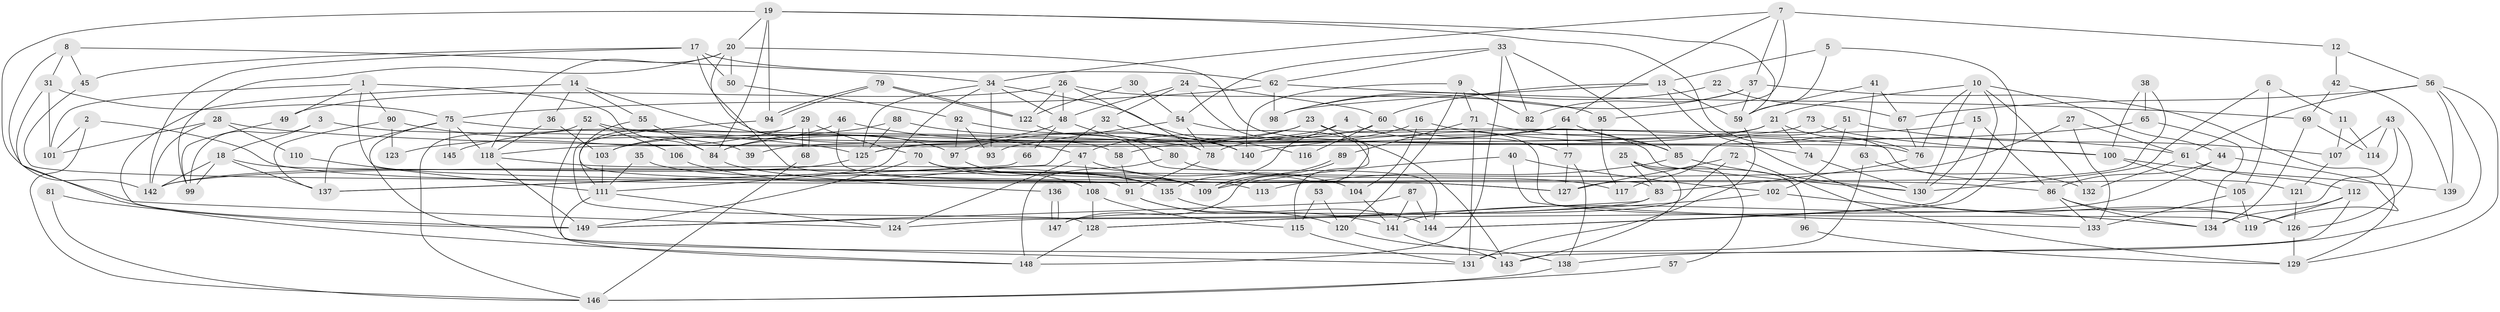 // Generated by graph-tools (version 1.1) at 2025/11/02/27/25 16:11:23]
// undirected, 149 vertices, 298 edges
graph export_dot {
graph [start="1"]
  node [color=gray90,style=filled];
  1;
  2;
  3;
  4;
  5;
  6;
  7;
  8;
  9;
  10;
  11;
  12;
  13;
  14;
  15;
  16;
  17;
  18;
  19;
  20;
  21;
  22;
  23;
  24;
  25;
  26;
  27;
  28;
  29;
  30;
  31;
  32;
  33;
  34;
  35;
  36;
  37;
  38;
  39;
  40;
  41;
  42;
  43;
  44;
  45;
  46;
  47;
  48;
  49;
  50;
  51;
  52;
  53;
  54;
  55;
  56;
  57;
  58;
  59;
  60;
  61;
  62;
  63;
  64;
  65;
  66;
  67;
  68;
  69;
  70;
  71;
  72;
  73;
  74;
  75;
  76;
  77;
  78;
  79;
  80;
  81;
  82;
  83;
  84;
  85;
  86;
  87;
  88;
  89;
  90;
  91;
  92;
  93;
  94;
  95;
  96;
  97;
  98;
  99;
  100;
  101;
  102;
  103;
  104;
  105;
  106;
  107;
  108;
  109;
  110;
  111;
  112;
  113;
  114;
  115;
  116;
  117;
  118;
  119;
  120;
  121;
  122;
  123;
  124;
  125;
  126;
  127;
  128;
  129;
  130;
  131;
  132;
  133;
  134;
  135;
  136;
  137;
  138;
  139;
  140;
  141;
  142;
  143;
  144;
  145;
  146;
  147;
  148;
  149;
  1 -- 101;
  1 -- 84;
  1 -- 49;
  1 -- 90;
  1 -- 127;
  2 -- 146;
  2 -- 127;
  2 -- 101;
  3 -- 99;
  3 -- 18;
  3 -- 39;
  4 -- 135;
  4 -- 84;
  4 -- 77;
  5 -- 59;
  5 -- 144;
  5 -- 13;
  6 -- 105;
  6 -- 130;
  6 -- 11;
  7 -- 37;
  7 -- 34;
  7 -- 12;
  7 -- 64;
  7 -- 95;
  8 -- 31;
  8 -- 34;
  8 -- 45;
  8 -- 124;
  9 -- 71;
  9 -- 120;
  9 -- 82;
  9 -- 140;
  10 -- 132;
  10 -- 21;
  10 -- 44;
  10 -- 76;
  10 -- 130;
  10 -- 144;
  11 -- 114;
  11 -- 107;
  12 -- 42;
  12 -- 56;
  13 -- 126;
  13 -- 59;
  13 -- 60;
  13 -- 98;
  14 -- 36;
  14 -- 149;
  14 -- 55;
  14 -- 97;
  15 -- 86;
  15 -- 130;
  15 -- 78;
  16 -- 47;
  16 -- 104;
  16 -- 61;
  17 -- 45;
  17 -- 142;
  17 -- 50;
  17 -- 58;
  17 -- 62;
  18 -- 142;
  18 -- 137;
  18 -- 99;
  18 -- 109;
  19 -- 59;
  19 -- 84;
  19 -- 20;
  19 -- 94;
  19 -- 121;
  19 -- 142;
  20 -- 118;
  20 -- 50;
  20 -- 74;
  20 -- 99;
  20 -- 113;
  21 -- 74;
  21 -- 58;
  21 -- 39;
  21 -- 76;
  22 -- 98;
  22 -- 67;
  23 -- 119;
  23 -- 97;
  23 -- 103;
  23 -- 143;
  24 -- 60;
  24 -- 147;
  24 -- 32;
  24 -- 48;
  25 -- 83;
  25 -- 143;
  25 -- 57;
  25 -- 96;
  26 -- 49;
  26 -- 78;
  26 -- 48;
  26 -- 95;
  26 -- 122;
  27 -- 142;
  27 -- 61;
  27 -- 133;
  28 -- 142;
  28 -- 100;
  28 -- 101;
  28 -- 110;
  29 -- 70;
  29 -- 68;
  29 -- 68;
  29 -- 111;
  29 -- 123;
  30 -- 122;
  30 -- 54;
  31 -- 101;
  31 -- 75;
  31 -- 148;
  32 -- 140;
  32 -- 137;
  33 -- 82;
  33 -- 148;
  33 -- 54;
  33 -- 62;
  33 -- 85;
  34 -- 48;
  34 -- 111;
  34 -- 93;
  34 -- 116;
  34 -- 125;
  35 -- 111;
  35 -- 109;
  36 -- 118;
  36 -- 103;
  37 -- 59;
  37 -- 98;
  37 -- 82;
  37 -- 129;
  38 -- 127;
  38 -- 65;
  38 -- 100;
  40 -- 109;
  40 -- 102;
  40 -- 133;
  41 -- 59;
  41 -- 67;
  41 -- 63;
  42 -- 69;
  42 -- 139;
  43 -- 124;
  43 -- 107;
  43 -- 114;
  43 -- 126;
  44 -- 141;
  44 -- 86;
  44 -- 119;
  45 -- 91;
  46 -- 47;
  46 -- 103;
  46 -- 83;
  47 -- 124;
  47 -- 108;
  47 -- 104;
  48 -- 66;
  48 -- 80;
  48 -- 84;
  49 -- 99;
  50 -- 92;
  51 -- 107;
  51 -- 117;
  51 -- 102;
  52 -- 143;
  52 -- 76;
  52 -- 106;
  52 -- 146;
  53 -- 115;
  53 -- 120;
  54 -- 78;
  54 -- 93;
  54 -- 115;
  55 -- 91;
  55 -- 84;
  56 -- 129;
  56 -- 61;
  56 -- 67;
  56 -- 138;
  56 -- 139;
  57 -- 146;
  58 -- 91;
  59 -- 131;
  60 -- 130;
  60 -- 116;
  60 -- 125;
  61 -- 112;
  61 -- 132;
  62 -- 69;
  62 -- 75;
  62 -- 98;
  63 -- 131;
  63 -- 132;
  64 -- 118;
  64 -- 77;
  64 -- 85;
  65 -- 140;
  65 -- 134;
  66 -- 137;
  67 -- 76;
  68 -- 146;
  69 -- 134;
  69 -- 114;
  70 -- 135;
  70 -- 86;
  70 -- 149;
  71 -- 85;
  71 -- 131;
  71 -- 89;
  72 -- 129;
  72 -- 127;
  72 -- 147;
  73 -- 100;
  73 -- 125;
  74 -- 130;
  75 -- 137;
  75 -- 78;
  75 -- 118;
  75 -- 131;
  75 -- 145;
  76 -- 83;
  77 -- 127;
  77 -- 138;
  78 -- 91;
  79 -- 94;
  79 -- 94;
  79 -- 122;
  79 -- 122;
  80 -- 148;
  80 -- 117;
  81 -- 146;
  81 -- 149;
  83 -- 128;
  83 -- 149;
  84 -- 136;
  85 -- 113;
  85 -- 130;
  86 -- 133;
  86 -- 126;
  86 -- 134;
  87 -- 149;
  87 -- 144;
  87 -- 141;
  88 -- 140;
  88 -- 125;
  88 -- 145;
  89 -- 109;
  89 -- 109;
  90 -- 125;
  90 -- 123;
  90 -- 137;
  91 -- 141;
  91 -- 120;
  92 -- 93;
  92 -- 97;
  92 -- 140;
  94 -- 128;
  95 -- 117;
  96 -- 129;
  97 -- 108;
  100 -- 105;
  100 -- 139;
  102 -- 128;
  102 -- 134;
  103 -- 111;
  104 -- 141;
  105 -- 133;
  105 -- 119;
  106 -- 109;
  107 -- 121;
  108 -- 128;
  108 -- 115;
  110 -- 111;
  111 -- 148;
  111 -- 124;
  112 -- 134;
  112 -- 119;
  112 -- 143;
  115 -- 131;
  118 -- 149;
  118 -- 135;
  120 -- 138;
  121 -- 126;
  122 -- 144;
  125 -- 142;
  126 -- 129;
  128 -- 148;
  135 -- 144;
  136 -- 147;
  136 -- 147;
  138 -- 146;
  141 -- 143;
}
